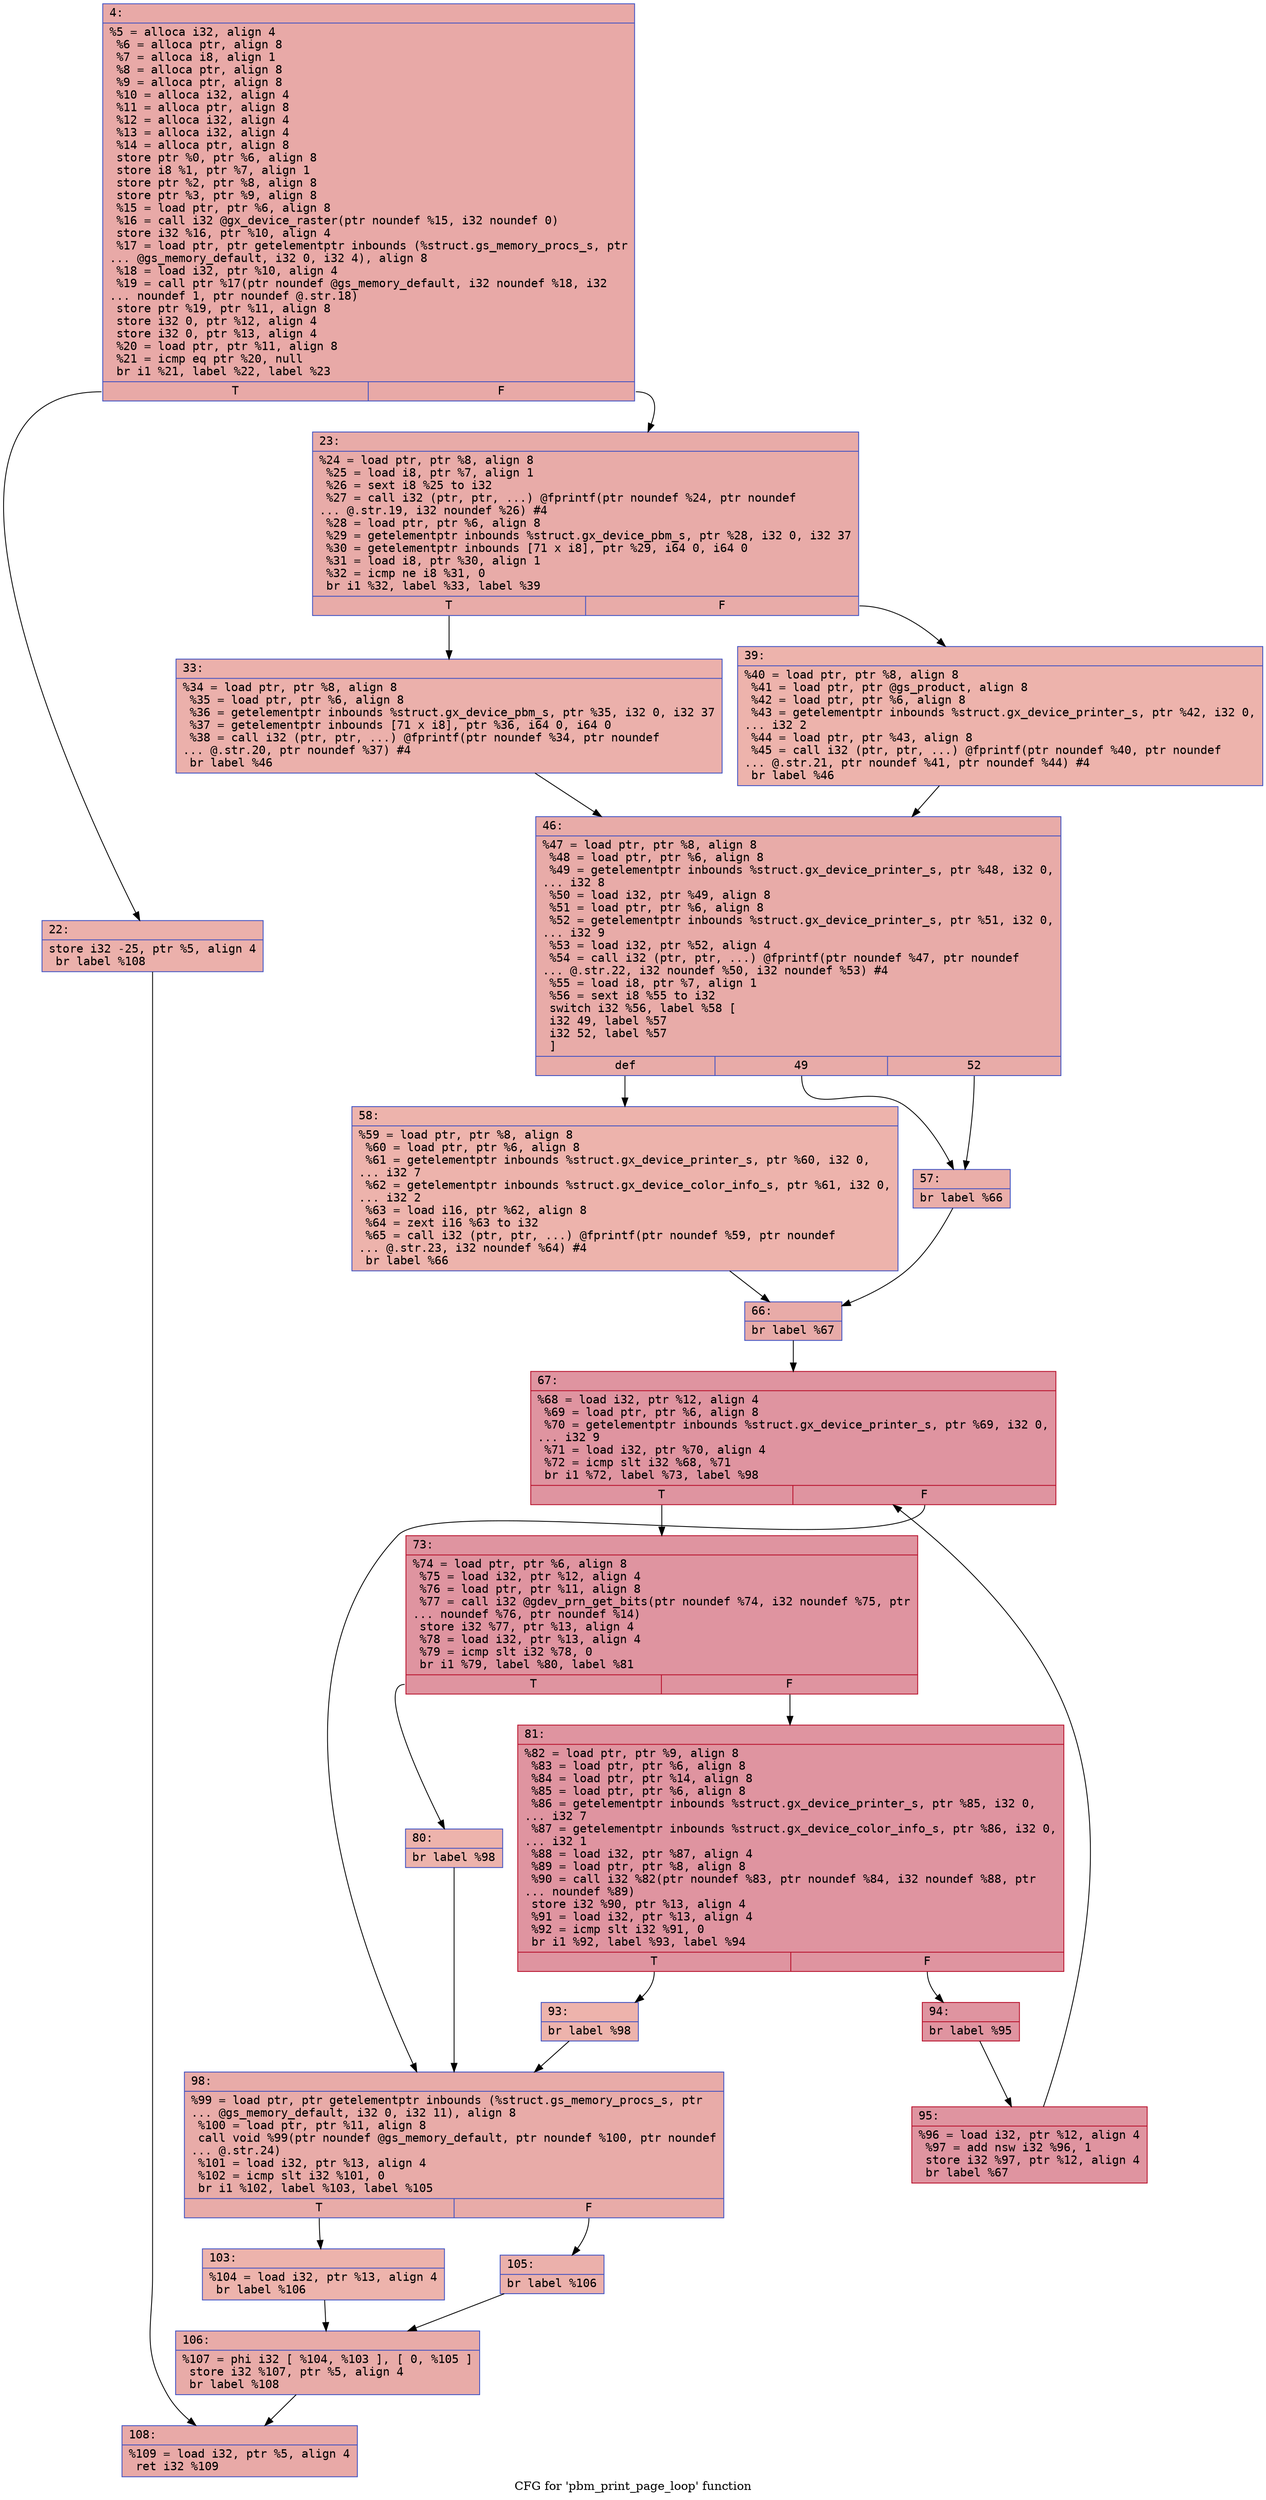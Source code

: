 digraph "CFG for 'pbm_print_page_loop' function" {
	label="CFG for 'pbm_print_page_loop' function";

	Node0x6000034c83c0 [shape=record,color="#3d50c3ff", style=filled, fillcolor="#ca3b3770" fontname="Courier",label="{4:\l|  %5 = alloca i32, align 4\l  %6 = alloca ptr, align 8\l  %7 = alloca i8, align 1\l  %8 = alloca ptr, align 8\l  %9 = alloca ptr, align 8\l  %10 = alloca i32, align 4\l  %11 = alloca ptr, align 8\l  %12 = alloca i32, align 4\l  %13 = alloca i32, align 4\l  %14 = alloca ptr, align 8\l  store ptr %0, ptr %6, align 8\l  store i8 %1, ptr %7, align 1\l  store ptr %2, ptr %8, align 8\l  store ptr %3, ptr %9, align 8\l  %15 = load ptr, ptr %6, align 8\l  %16 = call i32 @gx_device_raster(ptr noundef %15, i32 noundef 0)\l  store i32 %16, ptr %10, align 4\l  %17 = load ptr, ptr getelementptr inbounds (%struct.gs_memory_procs_s, ptr\l... @gs_memory_default, i32 0, i32 4), align 8\l  %18 = load i32, ptr %10, align 4\l  %19 = call ptr %17(ptr noundef @gs_memory_default, i32 noundef %18, i32\l... noundef 1, ptr noundef @.str.18)\l  store ptr %19, ptr %11, align 8\l  store i32 0, ptr %12, align 4\l  store i32 0, ptr %13, align 4\l  %20 = load ptr, ptr %11, align 8\l  %21 = icmp eq ptr %20, null\l  br i1 %21, label %22, label %23\l|{<s0>T|<s1>F}}"];
	Node0x6000034c83c0:s0 -> Node0x6000034c8410[tooltip="4 -> 22\nProbability 37.50%" ];
	Node0x6000034c83c0:s1 -> Node0x6000034c8460[tooltip="4 -> 23\nProbability 62.50%" ];
	Node0x6000034c8410 [shape=record,color="#3d50c3ff", style=filled, fillcolor="#d24b4070" fontname="Courier",label="{22:\l|  store i32 -25, ptr %5, align 4\l  br label %108\l}"];
	Node0x6000034c8410 -> Node0x6000034c8a00[tooltip="22 -> 108\nProbability 100.00%" ];
	Node0x6000034c8460 [shape=record,color="#3d50c3ff", style=filled, fillcolor="#cc403a70" fontname="Courier",label="{23:\l|  %24 = load ptr, ptr %8, align 8\l  %25 = load i8, ptr %7, align 1\l  %26 = sext i8 %25 to i32\l  %27 = call i32 (ptr, ptr, ...) @fprintf(ptr noundef %24, ptr noundef\l... @.str.19, i32 noundef %26) #4\l  %28 = load ptr, ptr %6, align 8\l  %29 = getelementptr inbounds %struct.gx_device_pbm_s, ptr %28, i32 0, i32 37\l  %30 = getelementptr inbounds [71 x i8], ptr %29, i64 0, i64 0\l  %31 = load i8, ptr %30, align 1\l  %32 = icmp ne i8 %31, 0\l  br i1 %32, label %33, label %39\l|{<s0>T|<s1>F}}"];
	Node0x6000034c8460:s0 -> Node0x6000034c84b0[tooltip="23 -> 33\nProbability 62.50%" ];
	Node0x6000034c8460:s1 -> Node0x6000034c8500[tooltip="23 -> 39\nProbability 37.50%" ];
	Node0x6000034c84b0 [shape=record,color="#3d50c3ff", style=filled, fillcolor="#d24b4070" fontname="Courier",label="{33:\l|  %34 = load ptr, ptr %8, align 8\l  %35 = load ptr, ptr %6, align 8\l  %36 = getelementptr inbounds %struct.gx_device_pbm_s, ptr %35, i32 0, i32 37\l  %37 = getelementptr inbounds [71 x i8], ptr %36, i64 0, i64 0\l  %38 = call i32 (ptr, ptr, ...) @fprintf(ptr noundef %34, ptr noundef\l... @.str.20, ptr noundef %37) #4\l  br label %46\l}"];
	Node0x6000034c84b0 -> Node0x6000034c8550[tooltip="33 -> 46\nProbability 100.00%" ];
	Node0x6000034c8500 [shape=record,color="#3d50c3ff", style=filled, fillcolor="#d6524470" fontname="Courier",label="{39:\l|  %40 = load ptr, ptr %8, align 8\l  %41 = load ptr, ptr @gs_product, align 8\l  %42 = load ptr, ptr %6, align 8\l  %43 = getelementptr inbounds %struct.gx_device_printer_s, ptr %42, i32 0,\l... i32 2\l  %44 = load ptr, ptr %43, align 8\l  %45 = call i32 (ptr, ptr, ...) @fprintf(ptr noundef %40, ptr noundef\l... @.str.21, ptr noundef %41, ptr noundef %44) #4\l  br label %46\l}"];
	Node0x6000034c8500 -> Node0x6000034c8550[tooltip="39 -> 46\nProbability 100.00%" ];
	Node0x6000034c8550 [shape=record,color="#3d50c3ff", style=filled, fillcolor="#cc403a70" fontname="Courier",label="{46:\l|  %47 = load ptr, ptr %8, align 8\l  %48 = load ptr, ptr %6, align 8\l  %49 = getelementptr inbounds %struct.gx_device_printer_s, ptr %48, i32 0,\l... i32 8\l  %50 = load i32, ptr %49, align 8\l  %51 = load ptr, ptr %6, align 8\l  %52 = getelementptr inbounds %struct.gx_device_printer_s, ptr %51, i32 0,\l... i32 9\l  %53 = load i32, ptr %52, align 4\l  %54 = call i32 (ptr, ptr, ...) @fprintf(ptr noundef %47, ptr noundef\l... @.str.22, i32 noundef %50, i32 noundef %53) #4\l  %55 = load i8, ptr %7, align 1\l  %56 = sext i8 %55 to i32\l  switch i32 %56, label %58 [\l    i32 49, label %57\l    i32 52, label %57\l  ]\l|{<s0>def|<s1>49|<s2>52}}"];
	Node0x6000034c8550:s0 -> Node0x6000034c85f0[tooltip="46 -> 58\nProbability 33.33%" ];
	Node0x6000034c8550:s1 -> Node0x6000034c85a0[tooltip="46 -> 57\nProbability 66.67%" ];
	Node0x6000034c8550:s2 -> Node0x6000034c85a0[tooltip="46 -> 57\nProbability 66.67%" ];
	Node0x6000034c85a0 [shape=record,color="#3d50c3ff", style=filled, fillcolor="#d0473d70" fontname="Courier",label="{57:\l|  br label %66\l}"];
	Node0x6000034c85a0 -> Node0x6000034c8640[tooltip="57 -> 66\nProbability 100.00%" ];
	Node0x6000034c85f0 [shape=record,color="#3d50c3ff", style=filled, fillcolor="#d6524470" fontname="Courier",label="{58:\l|  %59 = load ptr, ptr %8, align 8\l  %60 = load ptr, ptr %6, align 8\l  %61 = getelementptr inbounds %struct.gx_device_printer_s, ptr %60, i32 0,\l... i32 7\l  %62 = getelementptr inbounds %struct.gx_device_color_info_s, ptr %61, i32 0,\l... i32 2\l  %63 = load i16, ptr %62, align 8\l  %64 = zext i16 %63 to i32\l  %65 = call i32 (ptr, ptr, ...) @fprintf(ptr noundef %59, ptr noundef\l... @.str.23, i32 noundef %64) #4\l  br label %66\l}"];
	Node0x6000034c85f0 -> Node0x6000034c8640[tooltip="58 -> 66\nProbability 100.00%" ];
	Node0x6000034c8640 [shape=record,color="#3d50c3ff", style=filled, fillcolor="#cc403a70" fontname="Courier",label="{66:\l|  br label %67\l}"];
	Node0x6000034c8640 -> Node0x6000034c8690[tooltip="66 -> 67\nProbability 100.00%" ];
	Node0x6000034c8690 [shape=record,color="#b70d28ff", style=filled, fillcolor="#b70d2870" fontname="Courier",label="{67:\l|  %68 = load i32, ptr %12, align 4\l  %69 = load ptr, ptr %6, align 8\l  %70 = getelementptr inbounds %struct.gx_device_printer_s, ptr %69, i32 0,\l... i32 9\l  %71 = load i32, ptr %70, align 4\l  %72 = icmp slt i32 %68, %71\l  br i1 %72, label %73, label %98\l|{<s0>T|<s1>F}}"];
	Node0x6000034c8690:s0 -> Node0x6000034c86e0[tooltip="67 -> 73\nProbability 96.88%" ];
	Node0x6000034c8690:s1 -> Node0x6000034c88c0[tooltip="67 -> 98\nProbability 3.12%" ];
	Node0x6000034c86e0 [shape=record,color="#b70d28ff", style=filled, fillcolor="#b70d2870" fontname="Courier",label="{73:\l|  %74 = load ptr, ptr %6, align 8\l  %75 = load i32, ptr %12, align 4\l  %76 = load ptr, ptr %11, align 8\l  %77 = call i32 @gdev_prn_get_bits(ptr noundef %74, i32 noundef %75, ptr\l... noundef %76, ptr noundef %14)\l  store i32 %77, ptr %13, align 4\l  %78 = load i32, ptr %13, align 4\l  %79 = icmp slt i32 %78, 0\l  br i1 %79, label %80, label %81\l|{<s0>T|<s1>F}}"];
	Node0x6000034c86e0:s0 -> Node0x6000034c8730[tooltip="73 -> 80\nProbability 3.12%" ];
	Node0x6000034c86e0:s1 -> Node0x6000034c8780[tooltip="73 -> 81\nProbability 96.88%" ];
	Node0x6000034c8730 [shape=record,color="#3d50c3ff", style=filled, fillcolor="#d6524470" fontname="Courier",label="{80:\l|  br label %98\l}"];
	Node0x6000034c8730 -> Node0x6000034c88c0[tooltip="80 -> 98\nProbability 100.00%" ];
	Node0x6000034c8780 [shape=record,color="#b70d28ff", style=filled, fillcolor="#b70d2870" fontname="Courier",label="{81:\l|  %82 = load ptr, ptr %9, align 8\l  %83 = load ptr, ptr %6, align 8\l  %84 = load ptr, ptr %14, align 8\l  %85 = load ptr, ptr %6, align 8\l  %86 = getelementptr inbounds %struct.gx_device_printer_s, ptr %85, i32 0,\l... i32 7\l  %87 = getelementptr inbounds %struct.gx_device_color_info_s, ptr %86, i32 0,\l... i32 1\l  %88 = load i32, ptr %87, align 4\l  %89 = load ptr, ptr %8, align 8\l  %90 = call i32 %82(ptr noundef %83, ptr noundef %84, i32 noundef %88, ptr\l... noundef %89)\l  store i32 %90, ptr %13, align 4\l  %91 = load i32, ptr %13, align 4\l  %92 = icmp slt i32 %91, 0\l  br i1 %92, label %93, label %94\l|{<s0>T|<s1>F}}"];
	Node0x6000034c8780:s0 -> Node0x6000034c87d0[tooltip="81 -> 93\nProbability 3.12%" ];
	Node0x6000034c8780:s1 -> Node0x6000034c8820[tooltip="81 -> 94\nProbability 96.88%" ];
	Node0x6000034c87d0 [shape=record,color="#3d50c3ff", style=filled, fillcolor="#d6524470" fontname="Courier",label="{93:\l|  br label %98\l}"];
	Node0x6000034c87d0 -> Node0x6000034c88c0[tooltip="93 -> 98\nProbability 100.00%" ];
	Node0x6000034c8820 [shape=record,color="#b70d28ff", style=filled, fillcolor="#b70d2870" fontname="Courier",label="{94:\l|  br label %95\l}"];
	Node0x6000034c8820 -> Node0x6000034c8870[tooltip="94 -> 95\nProbability 100.00%" ];
	Node0x6000034c8870 [shape=record,color="#b70d28ff", style=filled, fillcolor="#b70d2870" fontname="Courier",label="{95:\l|  %96 = load i32, ptr %12, align 4\l  %97 = add nsw i32 %96, 1\l  store i32 %97, ptr %12, align 4\l  br label %67\l}"];
	Node0x6000034c8870 -> Node0x6000034c8690[tooltip="95 -> 67\nProbability 100.00%" ];
	Node0x6000034c88c0 [shape=record,color="#3d50c3ff", style=filled, fillcolor="#cc403a70" fontname="Courier",label="{98:\l|  %99 = load ptr, ptr getelementptr inbounds (%struct.gs_memory_procs_s, ptr\l... @gs_memory_default, i32 0, i32 11), align 8\l  %100 = load ptr, ptr %11, align 8\l  call void %99(ptr noundef @gs_memory_default, ptr noundef %100, ptr noundef\l... @.str.24)\l  %101 = load i32, ptr %13, align 4\l  %102 = icmp slt i32 %101, 0\l  br i1 %102, label %103, label %105\l|{<s0>T|<s1>F}}"];
	Node0x6000034c88c0:s0 -> Node0x6000034c8910[tooltip="98 -> 103\nProbability 37.50%" ];
	Node0x6000034c88c0:s1 -> Node0x6000034c8960[tooltip="98 -> 105\nProbability 62.50%" ];
	Node0x6000034c8910 [shape=record,color="#3d50c3ff", style=filled, fillcolor="#d6524470" fontname="Courier",label="{103:\l|  %104 = load i32, ptr %13, align 4\l  br label %106\l}"];
	Node0x6000034c8910 -> Node0x6000034c89b0[tooltip="103 -> 106\nProbability 100.00%" ];
	Node0x6000034c8960 [shape=record,color="#3d50c3ff", style=filled, fillcolor="#d24b4070" fontname="Courier",label="{105:\l|  br label %106\l}"];
	Node0x6000034c8960 -> Node0x6000034c89b0[tooltip="105 -> 106\nProbability 100.00%" ];
	Node0x6000034c89b0 [shape=record,color="#3d50c3ff", style=filled, fillcolor="#cc403a70" fontname="Courier",label="{106:\l|  %107 = phi i32 [ %104, %103 ], [ 0, %105 ]\l  store i32 %107, ptr %5, align 4\l  br label %108\l}"];
	Node0x6000034c89b0 -> Node0x6000034c8a00[tooltip="106 -> 108\nProbability 100.00%" ];
	Node0x6000034c8a00 [shape=record,color="#3d50c3ff", style=filled, fillcolor="#ca3b3770" fontname="Courier",label="{108:\l|  %109 = load i32, ptr %5, align 4\l  ret i32 %109\l}"];
}
